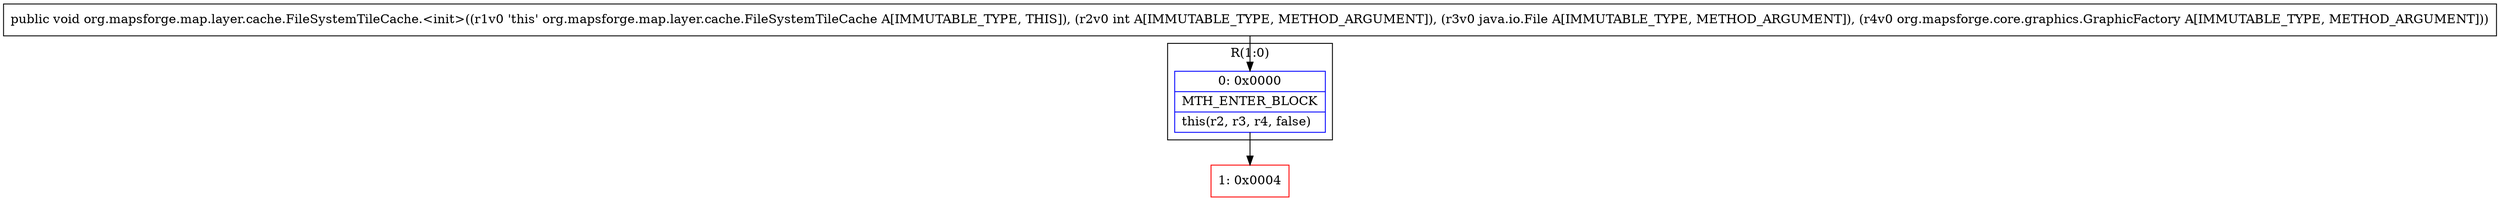 digraph "CFG fororg.mapsforge.map.layer.cache.FileSystemTileCache.\<init\>(ILjava\/io\/File;Lorg\/mapsforge\/core\/graphics\/GraphicFactory;)V" {
subgraph cluster_Region_914842617 {
label = "R(1:0)";
node [shape=record,color=blue];
Node_0 [shape=record,label="{0\:\ 0x0000|MTH_ENTER_BLOCK\l|this(r2, r3, r4, false)\l}"];
}
Node_1 [shape=record,color=red,label="{1\:\ 0x0004}"];
MethodNode[shape=record,label="{public void org.mapsforge.map.layer.cache.FileSystemTileCache.\<init\>((r1v0 'this' org.mapsforge.map.layer.cache.FileSystemTileCache A[IMMUTABLE_TYPE, THIS]), (r2v0 int A[IMMUTABLE_TYPE, METHOD_ARGUMENT]), (r3v0 java.io.File A[IMMUTABLE_TYPE, METHOD_ARGUMENT]), (r4v0 org.mapsforge.core.graphics.GraphicFactory A[IMMUTABLE_TYPE, METHOD_ARGUMENT])) }"];
MethodNode -> Node_0;
Node_0 -> Node_1;
}

